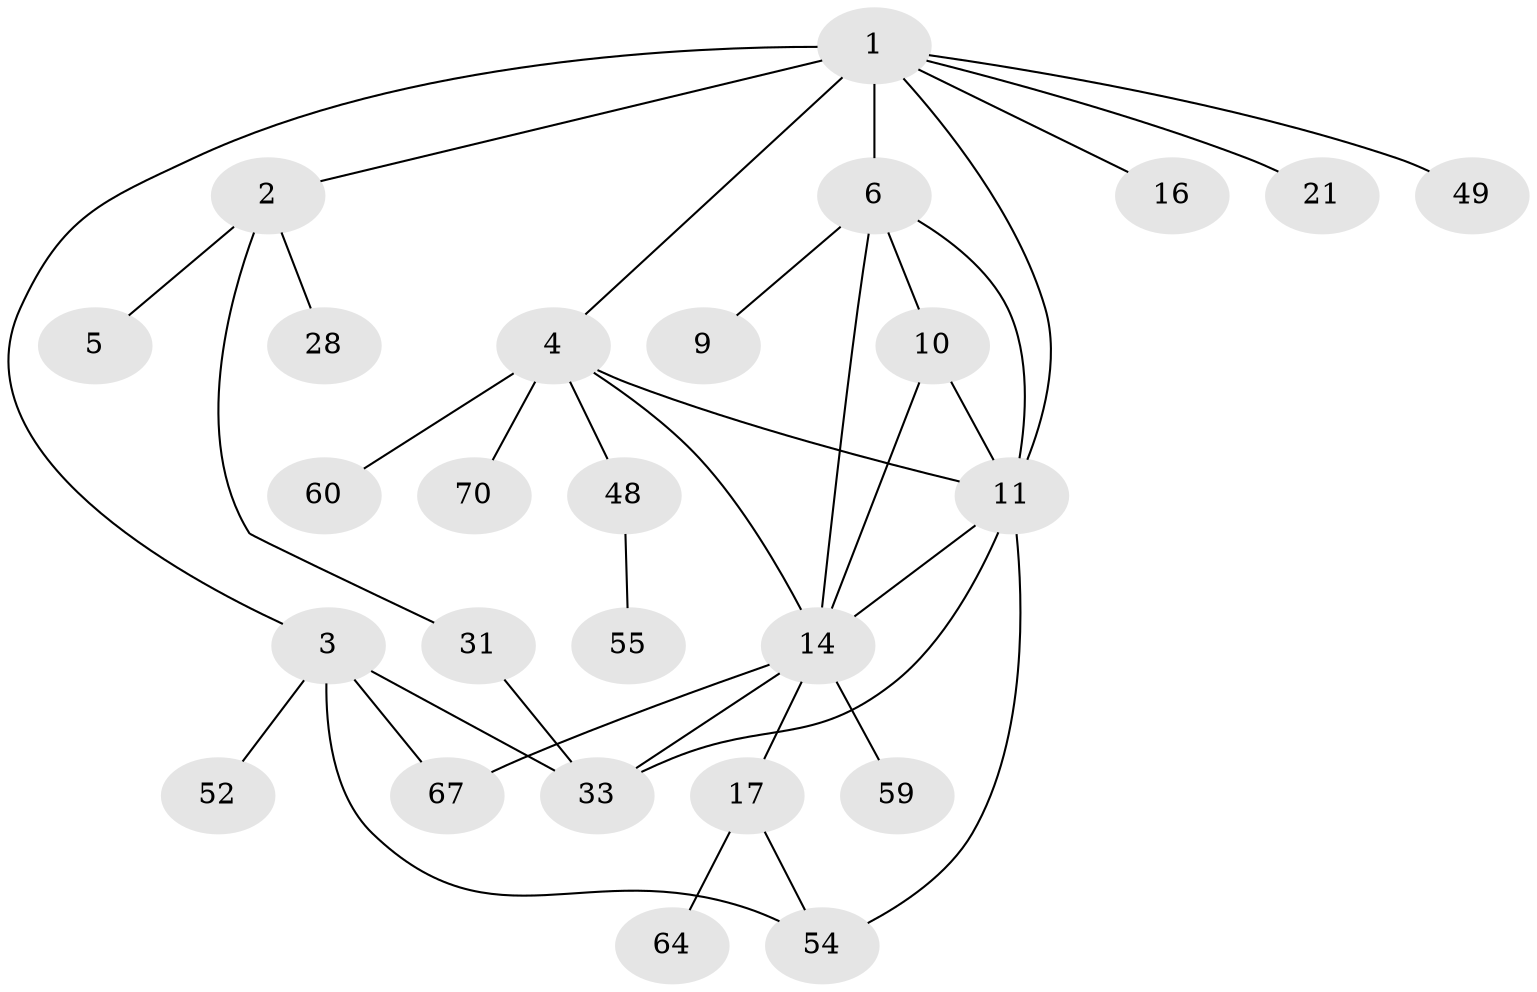 // original degree distribution, {9: 0.011494252873563218, 4: 0.10344827586206896, 1: 0.3103448275862069, 7: 0.011494252873563218, 3: 0.26436781609195403, 2: 0.2413793103448276, 6: 0.011494252873563218, 5: 0.04597701149425287}
// Generated by graph-tools (version 1.1) at 2025/16/03/04/25 18:16:59]
// undirected, 26 vertices, 37 edges
graph export_dot {
graph [start="1"]
  node [color=gray90,style=filled];
  1;
  2;
  3 [super="+47+32+78"];
  4 [super="+8+50+13"];
  5;
  6 [super="+29+7+61+34"];
  9 [super="+36"];
  10 [super="+27"];
  11 [super="+46+44+71+15+12"];
  14 [super="+26+58+18"];
  16 [super="+86+41"];
  17 [super="+69+30"];
  21;
  28 [super="+56"];
  31 [super="+51"];
  33 [super="+66"];
  48;
  49;
  52;
  54;
  55 [super="+82"];
  59;
  60;
  64 [super="+83"];
  67 [super="+79"];
  70;
  1 -- 2;
  1 -- 3;
  1 -- 4;
  1 -- 6 [weight=2];
  1 -- 11;
  1 -- 16;
  1 -- 21;
  1 -- 49;
  2 -- 5;
  2 -- 28;
  2 -- 31;
  3 -- 33;
  3 -- 67;
  3 -- 52;
  3 -- 54;
  4 -- 60;
  4 -- 48;
  4 -- 70;
  4 -- 14 [weight=2];
  4 -- 11 [weight=2];
  6 -- 9;
  6 -- 10 [weight=2];
  6 -- 14 [weight=3];
  6 -- 11;
  10 -- 11;
  10 -- 14;
  11 -- 33;
  11 -- 54;
  11 -- 14;
  14 -- 17;
  14 -- 67;
  14 -- 33;
  14 -- 59;
  17 -- 54;
  17 -- 64;
  31 -- 33;
  48 -- 55;
}

